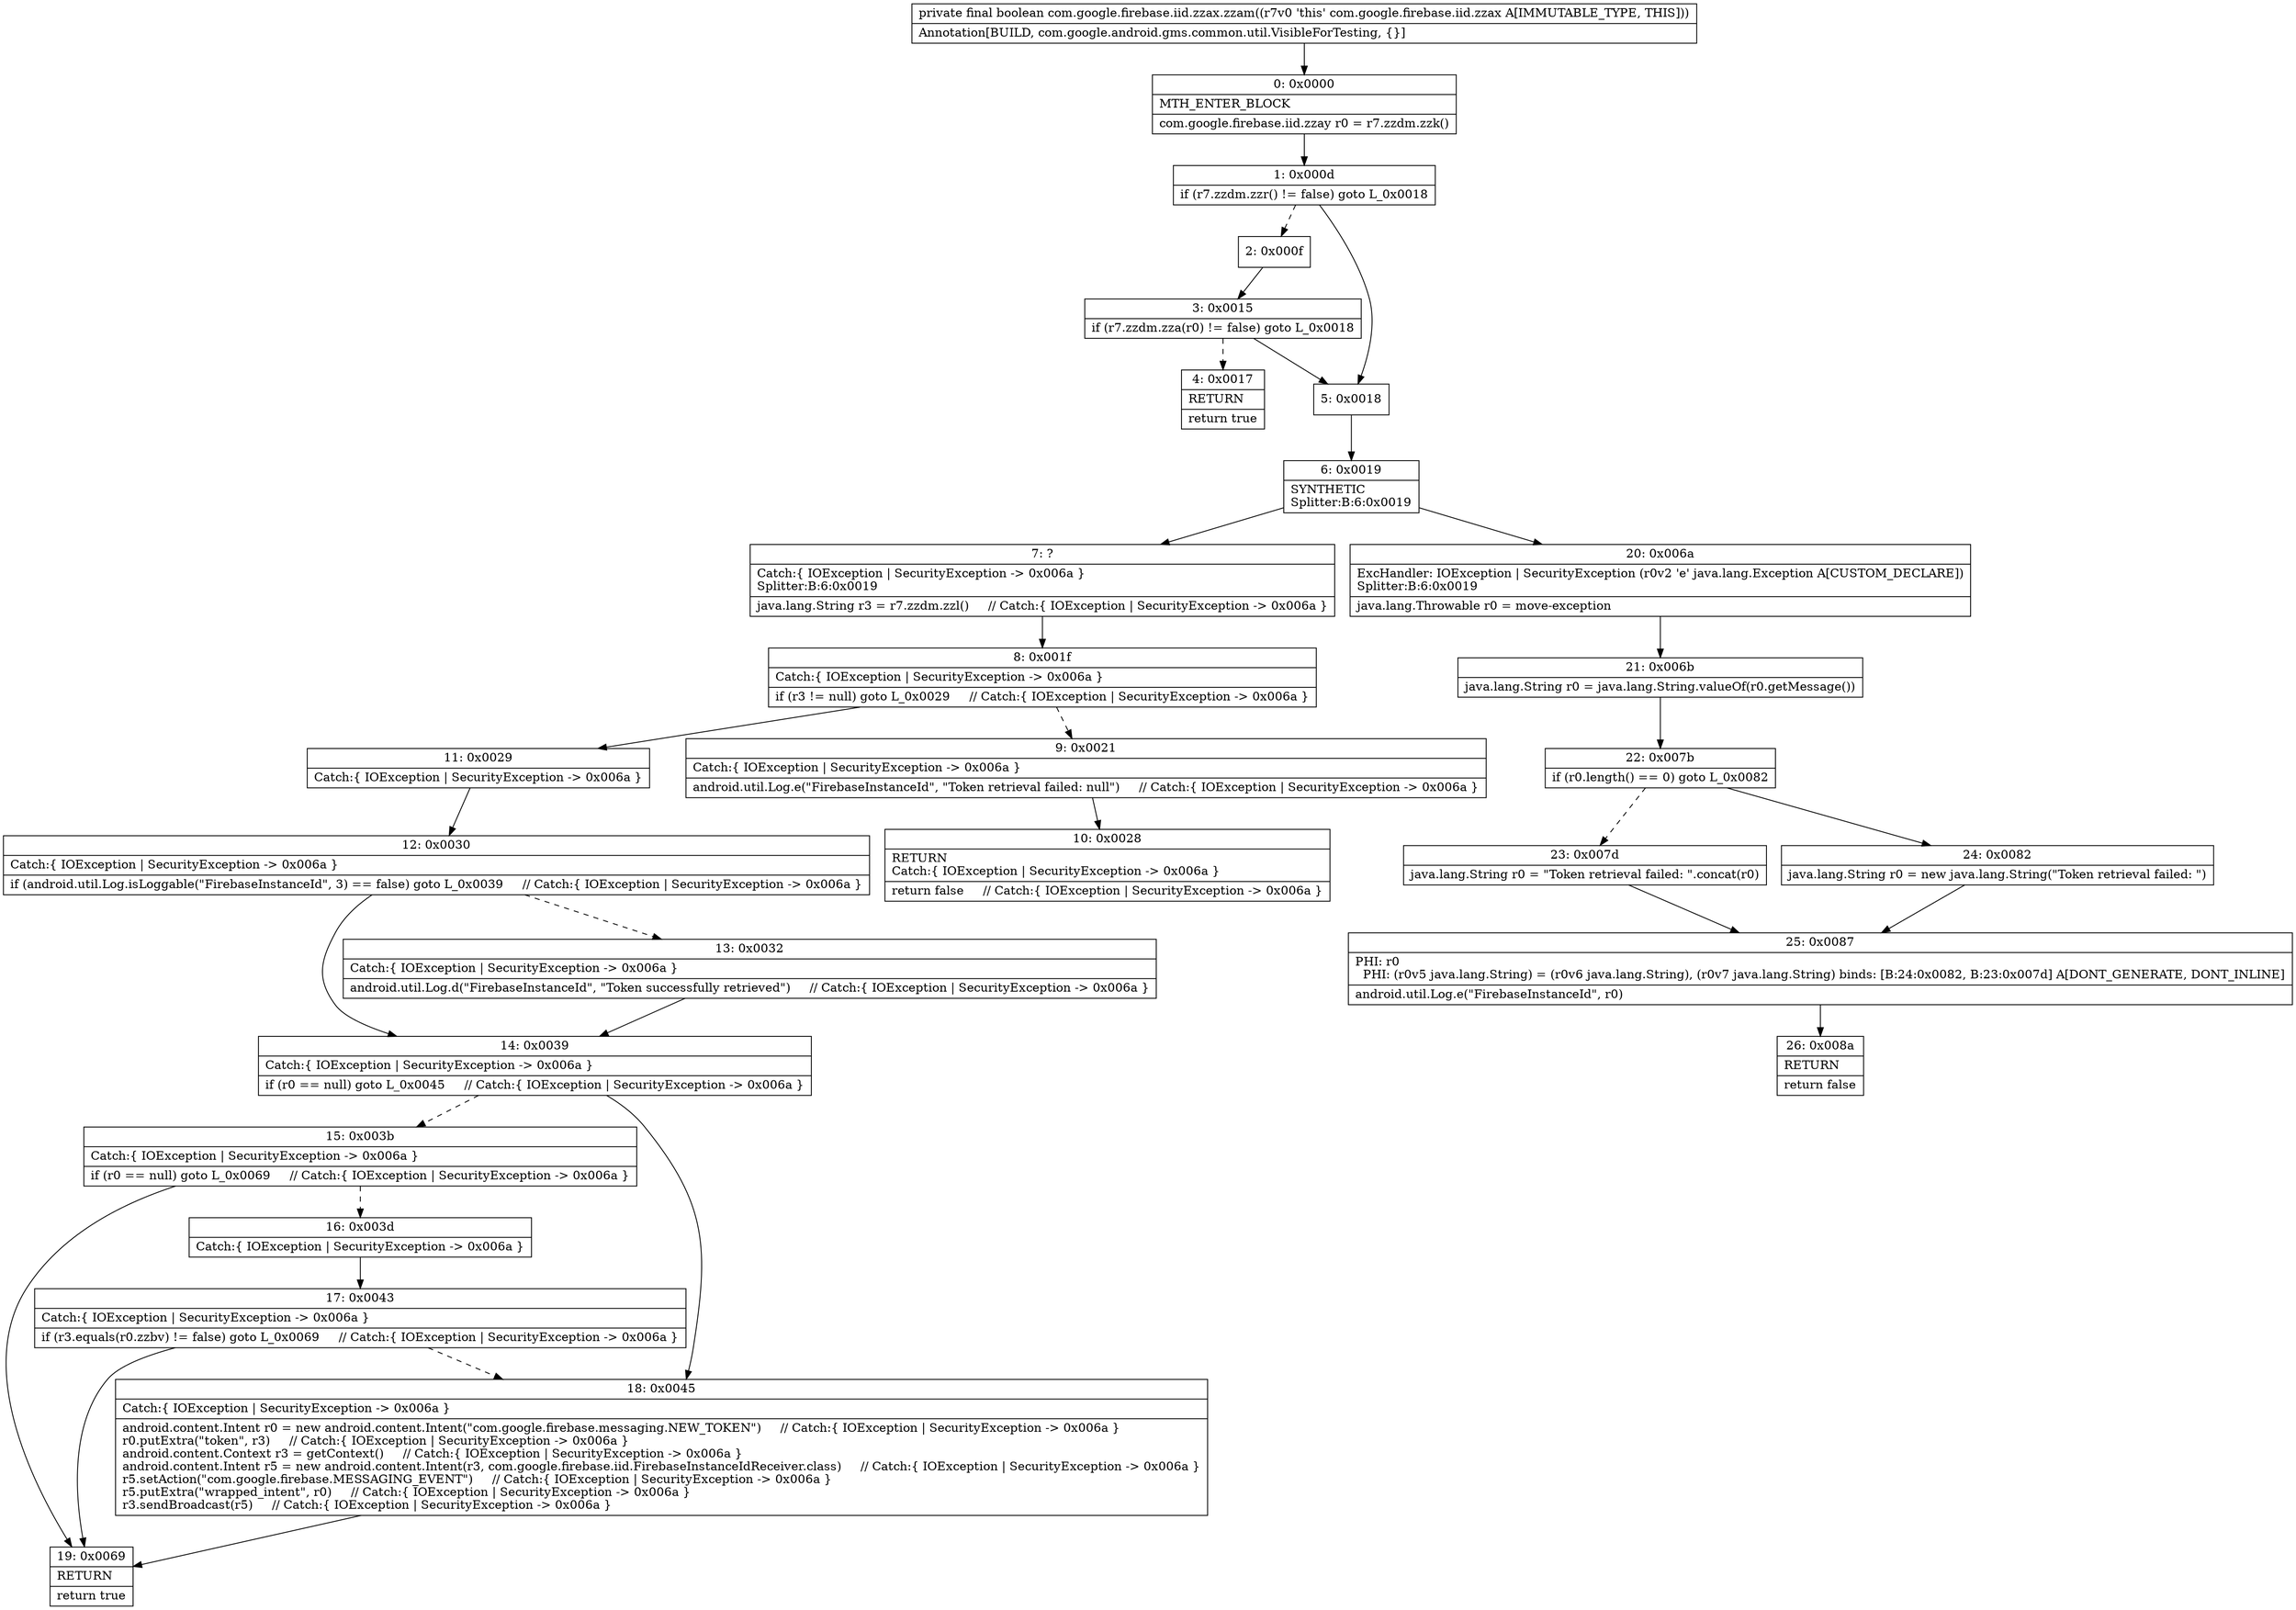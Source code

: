 digraph "CFG forcom.google.firebase.iid.zzax.zzam()Z" {
Node_0 [shape=record,label="{0\:\ 0x0000|MTH_ENTER_BLOCK\l|com.google.firebase.iid.zzay r0 = r7.zzdm.zzk()\l}"];
Node_1 [shape=record,label="{1\:\ 0x000d|if (r7.zzdm.zzr() != false) goto L_0x0018\l}"];
Node_2 [shape=record,label="{2\:\ 0x000f}"];
Node_3 [shape=record,label="{3\:\ 0x0015|if (r7.zzdm.zza(r0) != false) goto L_0x0018\l}"];
Node_4 [shape=record,label="{4\:\ 0x0017|RETURN\l|return true\l}"];
Node_5 [shape=record,label="{5\:\ 0x0018}"];
Node_6 [shape=record,label="{6\:\ 0x0019|SYNTHETIC\lSplitter:B:6:0x0019\l}"];
Node_7 [shape=record,label="{7\:\ ?|Catch:\{ IOException \| SecurityException \-\> 0x006a \}\lSplitter:B:6:0x0019\l|java.lang.String r3 = r7.zzdm.zzl()     \/\/ Catch:\{ IOException \| SecurityException \-\> 0x006a \}\l}"];
Node_8 [shape=record,label="{8\:\ 0x001f|Catch:\{ IOException \| SecurityException \-\> 0x006a \}\l|if (r3 != null) goto L_0x0029     \/\/ Catch:\{ IOException \| SecurityException \-\> 0x006a \}\l}"];
Node_9 [shape=record,label="{9\:\ 0x0021|Catch:\{ IOException \| SecurityException \-\> 0x006a \}\l|android.util.Log.e(\"FirebaseInstanceId\", \"Token retrieval failed: null\")     \/\/ Catch:\{ IOException \| SecurityException \-\> 0x006a \}\l}"];
Node_10 [shape=record,label="{10\:\ 0x0028|RETURN\lCatch:\{ IOException \| SecurityException \-\> 0x006a \}\l|return false     \/\/ Catch:\{ IOException \| SecurityException \-\> 0x006a \}\l}"];
Node_11 [shape=record,label="{11\:\ 0x0029|Catch:\{ IOException \| SecurityException \-\> 0x006a \}\l}"];
Node_12 [shape=record,label="{12\:\ 0x0030|Catch:\{ IOException \| SecurityException \-\> 0x006a \}\l|if (android.util.Log.isLoggable(\"FirebaseInstanceId\", 3) == false) goto L_0x0039     \/\/ Catch:\{ IOException \| SecurityException \-\> 0x006a \}\l}"];
Node_13 [shape=record,label="{13\:\ 0x0032|Catch:\{ IOException \| SecurityException \-\> 0x006a \}\l|android.util.Log.d(\"FirebaseInstanceId\", \"Token successfully retrieved\")     \/\/ Catch:\{ IOException \| SecurityException \-\> 0x006a \}\l}"];
Node_14 [shape=record,label="{14\:\ 0x0039|Catch:\{ IOException \| SecurityException \-\> 0x006a \}\l|if (r0 == null) goto L_0x0045     \/\/ Catch:\{ IOException \| SecurityException \-\> 0x006a \}\l}"];
Node_15 [shape=record,label="{15\:\ 0x003b|Catch:\{ IOException \| SecurityException \-\> 0x006a \}\l|if (r0 == null) goto L_0x0069     \/\/ Catch:\{ IOException \| SecurityException \-\> 0x006a \}\l}"];
Node_16 [shape=record,label="{16\:\ 0x003d|Catch:\{ IOException \| SecurityException \-\> 0x006a \}\l}"];
Node_17 [shape=record,label="{17\:\ 0x0043|Catch:\{ IOException \| SecurityException \-\> 0x006a \}\l|if (r3.equals(r0.zzbv) != false) goto L_0x0069     \/\/ Catch:\{ IOException \| SecurityException \-\> 0x006a \}\l}"];
Node_18 [shape=record,label="{18\:\ 0x0045|Catch:\{ IOException \| SecurityException \-\> 0x006a \}\l|android.content.Intent r0 = new android.content.Intent(\"com.google.firebase.messaging.NEW_TOKEN\")     \/\/ Catch:\{ IOException \| SecurityException \-\> 0x006a \}\lr0.putExtra(\"token\", r3)     \/\/ Catch:\{ IOException \| SecurityException \-\> 0x006a \}\landroid.content.Context r3 = getContext()     \/\/ Catch:\{ IOException \| SecurityException \-\> 0x006a \}\landroid.content.Intent r5 = new android.content.Intent(r3, com.google.firebase.iid.FirebaseInstanceIdReceiver.class)     \/\/ Catch:\{ IOException \| SecurityException \-\> 0x006a \}\lr5.setAction(\"com.google.firebase.MESSAGING_EVENT\")     \/\/ Catch:\{ IOException \| SecurityException \-\> 0x006a \}\lr5.putExtra(\"wrapped_intent\", r0)     \/\/ Catch:\{ IOException \| SecurityException \-\> 0x006a \}\lr3.sendBroadcast(r5)     \/\/ Catch:\{ IOException \| SecurityException \-\> 0x006a \}\l}"];
Node_19 [shape=record,label="{19\:\ 0x0069|RETURN\l|return true\l}"];
Node_20 [shape=record,label="{20\:\ 0x006a|ExcHandler: IOException \| SecurityException (r0v2 'e' java.lang.Exception A[CUSTOM_DECLARE])\lSplitter:B:6:0x0019\l|java.lang.Throwable r0 = move\-exception\l}"];
Node_21 [shape=record,label="{21\:\ 0x006b|java.lang.String r0 = java.lang.String.valueOf(r0.getMessage())\l}"];
Node_22 [shape=record,label="{22\:\ 0x007b|if (r0.length() == 0) goto L_0x0082\l}"];
Node_23 [shape=record,label="{23\:\ 0x007d|java.lang.String r0 = \"Token retrieval failed: \".concat(r0)\l}"];
Node_24 [shape=record,label="{24\:\ 0x0082|java.lang.String r0 = new java.lang.String(\"Token retrieval failed: \")\l}"];
Node_25 [shape=record,label="{25\:\ 0x0087|PHI: r0 \l  PHI: (r0v5 java.lang.String) = (r0v6 java.lang.String), (r0v7 java.lang.String) binds: [B:24:0x0082, B:23:0x007d] A[DONT_GENERATE, DONT_INLINE]\l|android.util.Log.e(\"FirebaseInstanceId\", r0)\l}"];
Node_26 [shape=record,label="{26\:\ 0x008a|RETURN\l|return false\l}"];
MethodNode[shape=record,label="{private final boolean com.google.firebase.iid.zzax.zzam((r7v0 'this' com.google.firebase.iid.zzax A[IMMUTABLE_TYPE, THIS]))  | Annotation[BUILD, com.google.android.gms.common.util.VisibleForTesting, \{\}]\l}"];
MethodNode -> Node_0;
Node_0 -> Node_1;
Node_1 -> Node_2[style=dashed];
Node_1 -> Node_5;
Node_2 -> Node_3;
Node_3 -> Node_4[style=dashed];
Node_3 -> Node_5;
Node_5 -> Node_6;
Node_6 -> Node_7;
Node_6 -> Node_20;
Node_7 -> Node_8;
Node_8 -> Node_9[style=dashed];
Node_8 -> Node_11;
Node_9 -> Node_10;
Node_11 -> Node_12;
Node_12 -> Node_13[style=dashed];
Node_12 -> Node_14;
Node_13 -> Node_14;
Node_14 -> Node_15[style=dashed];
Node_14 -> Node_18;
Node_15 -> Node_16[style=dashed];
Node_15 -> Node_19;
Node_16 -> Node_17;
Node_17 -> Node_18[style=dashed];
Node_17 -> Node_19;
Node_18 -> Node_19;
Node_20 -> Node_21;
Node_21 -> Node_22;
Node_22 -> Node_23[style=dashed];
Node_22 -> Node_24;
Node_23 -> Node_25;
Node_24 -> Node_25;
Node_25 -> Node_26;
}

